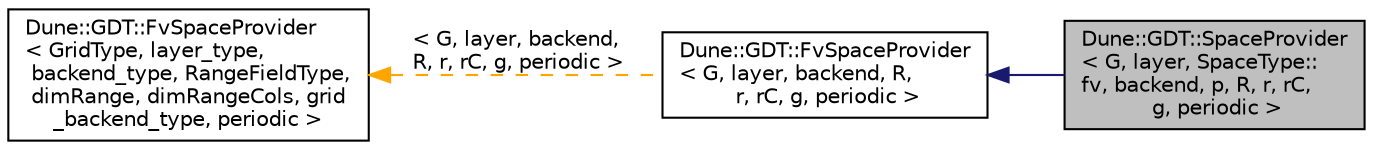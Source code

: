 digraph "Dune::GDT::SpaceProvider&lt; G, layer, SpaceType::fv, backend, p, R, r, rC, g, periodic &gt;"
{
  edge [fontname="Helvetica",fontsize="10",labelfontname="Helvetica",labelfontsize="10"];
  node [fontname="Helvetica",fontsize="10",shape=record];
  rankdir="LR";
  Node0 [label="Dune::GDT::SpaceProvider\l\< G, layer, SpaceType::\lfv, backend, p, R, r, rC,\l g, periodic \>",height=0.2,width=0.4,color="black", fillcolor="grey75", style="filled", fontcolor="black"];
  Node1 -> Node0 [dir="back",color="midnightblue",fontsize="10",style="solid",fontname="Helvetica"];
  Node1 [label="Dune::GDT::FvSpaceProvider\l\< G, layer, backend, R,\l r, rC, g, periodic \>",height=0.2,width=0.4,color="black", fillcolor="white", style="filled",URL="$a02690.html"];
  Node2 -> Node1 [dir="back",color="orange",fontsize="10",style="dashed",label=" \< G, layer, backend,\l R, r, rC, g, periodic \>" ,fontname="Helvetica"];
  Node2 [label="Dune::GDT::FvSpaceProvider\l\< GridType, layer_type,\l backend_type, RangeFieldType,\l dimRange, dimRangeCols, grid\l_backend_type, periodic \>",height=0.2,width=0.4,color="black", fillcolor="white", style="filled",URL="$a02690.html"];
}
